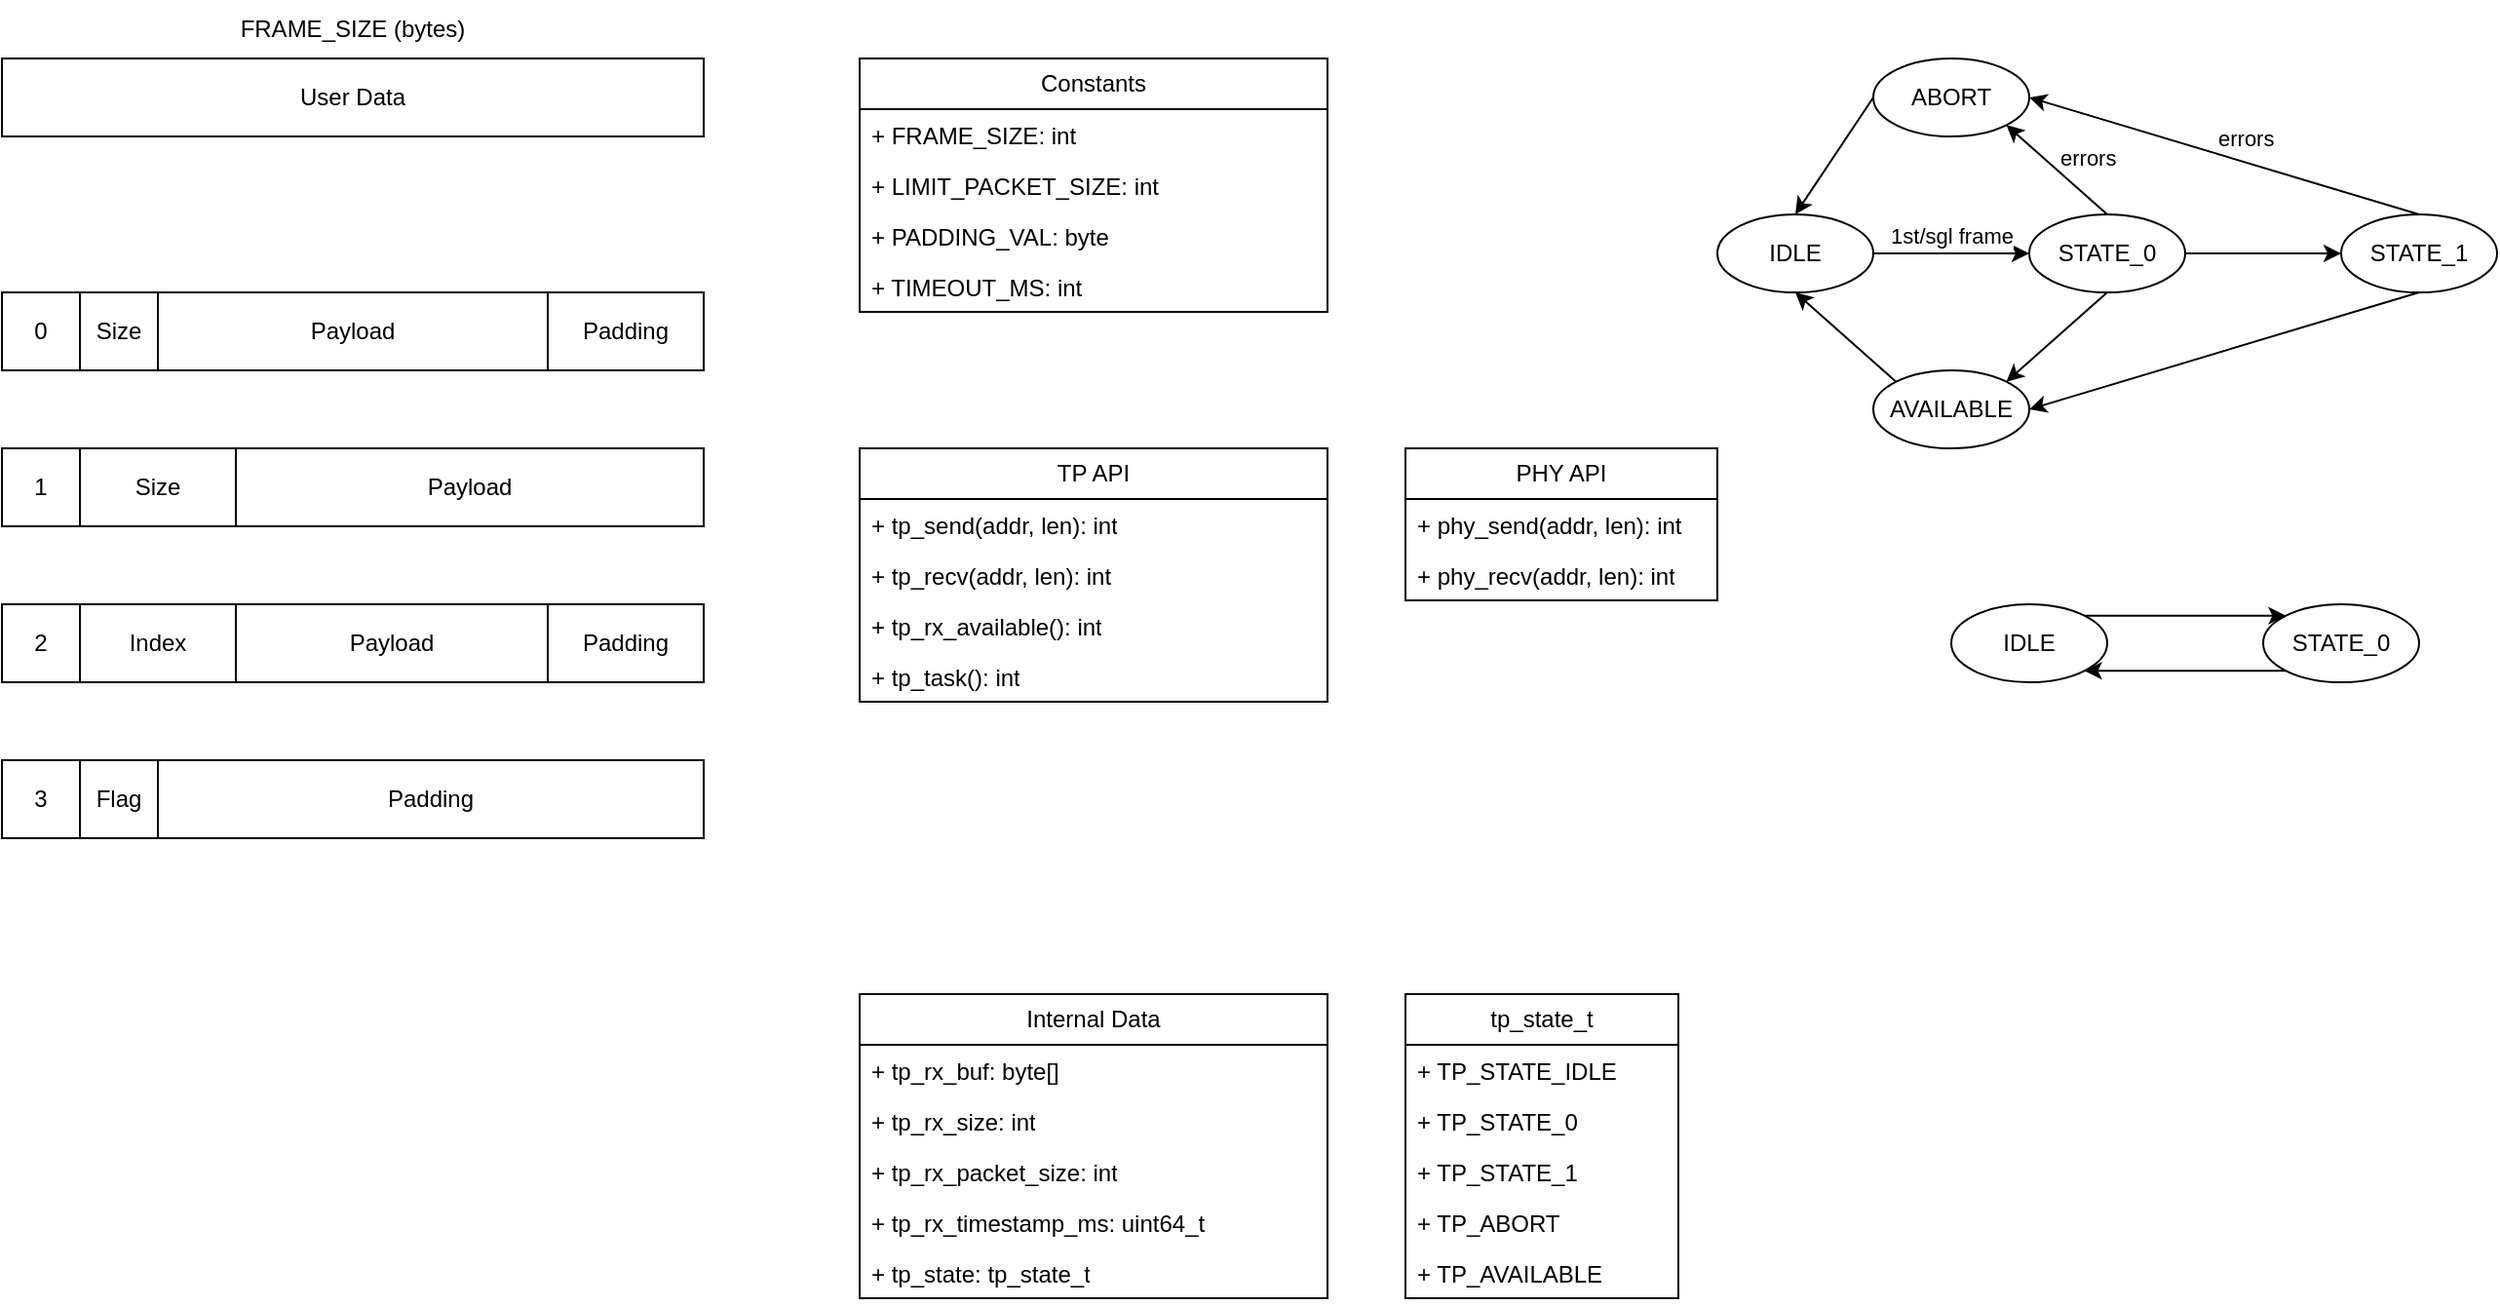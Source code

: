 <mxfile version="22.0.8" type="device">
  <diagram name="Page-1" id="VVTQXPvJjGiCOC4bbTcc">
    <mxGraphModel dx="398" dy="254" grid="1" gridSize="10" guides="1" tooltips="1" connect="1" arrows="1" fold="1" page="1" pageScale="1" pageWidth="1654" pageHeight="1169" math="0" shadow="0">
      <root>
        <mxCell id="0" />
        <mxCell id="1" parent="0" />
        <mxCell id="PA_mYQwH01xOyMPmO3M9-2" value="User Data" style="rounded=0;whiteSpace=wrap;html=1;" vertex="1" parent="1">
          <mxGeometry x="40" y="40" width="360" height="40" as="geometry" />
        </mxCell>
        <mxCell id="PA_mYQwH01xOyMPmO3M9-4" value="FRAME_SIZE (bytes)" style="text;html=1;strokeColor=none;fillColor=none;align=center;verticalAlign=middle;whiteSpace=wrap;rounded=0;" vertex="1" parent="1">
          <mxGeometry x="160" y="10" width="120" height="30" as="geometry" />
        </mxCell>
        <mxCell id="PA_mYQwH01xOyMPmO3M9-6" value="0" style="rounded=0;whiteSpace=wrap;html=1;" vertex="1" parent="1">
          <mxGeometry x="40" y="160" width="40" height="40" as="geometry" />
        </mxCell>
        <mxCell id="PA_mYQwH01xOyMPmO3M9-7" value="Size" style="rounded=0;whiteSpace=wrap;html=1;" vertex="1" parent="1">
          <mxGeometry x="80" y="160" width="40" height="40" as="geometry" />
        </mxCell>
        <mxCell id="PA_mYQwH01xOyMPmO3M9-8" value="Payload" style="rounded=0;whiteSpace=wrap;html=1;" vertex="1" parent="1">
          <mxGeometry x="120" y="160" width="200" height="40" as="geometry" />
        </mxCell>
        <mxCell id="PA_mYQwH01xOyMPmO3M9-10" value="Padding" style="rounded=0;whiteSpace=wrap;html=1;" vertex="1" parent="1">
          <mxGeometry x="320" y="160" width="80" height="40" as="geometry" />
        </mxCell>
        <mxCell id="PA_mYQwH01xOyMPmO3M9-12" value="1" style="rounded=0;whiteSpace=wrap;html=1;" vertex="1" parent="1">
          <mxGeometry x="40" y="240" width="40" height="40" as="geometry" />
        </mxCell>
        <mxCell id="PA_mYQwH01xOyMPmO3M9-13" value="Size" style="rounded=0;whiteSpace=wrap;html=1;" vertex="1" parent="1">
          <mxGeometry x="80" y="240" width="80" height="40" as="geometry" />
        </mxCell>
        <mxCell id="PA_mYQwH01xOyMPmO3M9-14" value="Payload" style="rounded=0;whiteSpace=wrap;html=1;" vertex="1" parent="1">
          <mxGeometry x="160" y="240" width="240" height="40" as="geometry" />
        </mxCell>
        <mxCell id="PA_mYQwH01xOyMPmO3M9-17" value="2" style="rounded=0;whiteSpace=wrap;html=1;" vertex="1" parent="1">
          <mxGeometry x="40" y="320" width="40" height="40" as="geometry" />
        </mxCell>
        <mxCell id="PA_mYQwH01xOyMPmO3M9-18" value="Index" style="rounded=0;whiteSpace=wrap;html=1;" vertex="1" parent="1">
          <mxGeometry x="80" y="320" width="80" height="40" as="geometry" />
        </mxCell>
        <mxCell id="PA_mYQwH01xOyMPmO3M9-19" value="Payload" style="rounded=0;whiteSpace=wrap;html=1;" vertex="1" parent="1">
          <mxGeometry x="160" y="320" width="160" height="40" as="geometry" />
        </mxCell>
        <mxCell id="PA_mYQwH01xOyMPmO3M9-20" value="Padding" style="rounded=0;whiteSpace=wrap;html=1;" vertex="1" parent="1">
          <mxGeometry x="320" y="320" width="80" height="40" as="geometry" />
        </mxCell>
        <mxCell id="PA_mYQwH01xOyMPmO3M9-21" value="Constants" style="swimlane;fontStyle=0;childLayout=stackLayout;horizontal=1;startSize=26;fillColor=none;horizontalStack=0;resizeParent=1;resizeParentMax=0;resizeLast=0;collapsible=1;marginBottom=0;whiteSpace=wrap;html=1;" vertex="1" parent="1">
          <mxGeometry x="480" y="40" width="240" height="130" as="geometry" />
        </mxCell>
        <mxCell id="PA_mYQwH01xOyMPmO3M9-22" value="+ FRAME_SIZE: int" style="text;strokeColor=none;fillColor=none;align=left;verticalAlign=top;spacingLeft=4;spacingRight=4;overflow=hidden;rotatable=0;points=[[0,0.5],[1,0.5]];portConstraint=eastwest;whiteSpace=wrap;html=1;" vertex="1" parent="PA_mYQwH01xOyMPmO3M9-21">
          <mxGeometry y="26" width="240" height="26" as="geometry" />
        </mxCell>
        <mxCell id="PA_mYQwH01xOyMPmO3M9-35" value="+ LIMIT_PACKET_SIZE: int" style="text;strokeColor=none;fillColor=none;align=left;verticalAlign=top;spacingLeft=4;spacingRight=4;overflow=hidden;rotatable=0;points=[[0,0.5],[1,0.5]];portConstraint=eastwest;whiteSpace=wrap;html=1;" vertex="1" parent="PA_mYQwH01xOyMPmO3M9-21">
          <mxGeometry y="52" width="240" height="26" as="geometry" />
        </mxCell>
        <mxCell id="PA_mYQwH01xOyMPmO3M9-30" value="+ PADDING_VAL: byte" style="text;strokeColor=none;fillColor=none;align=left;verticalAlign=top;spacingLeft=4;spacingRight=4;overflow=hidden;rotatable=0;points=[[0,0.5],[1,0.5]];portConstraint=eastwest;whiteSpace=wrap;html=1;" vertex="1" parent="PA_mYQwH01xOyMPmO3M9-21">
          <mxGeometry y="78" width="240" height="26" as="geometry" />
        </mxCell>
        <mxCell id="PA_mYQwH01xOyMPmO3M9-37" value="+ TIMEOUT_MS: int" style="text;strokeColor=none;fillColor=none;align=left;verticalAlign=top;spacingLeft=4;spacingRight=4;overflow=hidden;rotatable=0;points=[[0,0.5],[1,0.5]];portConstraint=eastwest;whiteSpace=wrap;html=1;" vertex="1" parent="PA_mYQwH01xOyMPmO3M9-21">
          <mxGeometry y="104" width="240" height="26" as="geometry" />
        </mxCell>
        <mxCell id="PA_mYQwH01xOyMPmO3M9-25" value="TP API" style="swimlane;fontStyle=0;childLayout=stackLayout;horizontal=1;startSize=26;fillColor=none;horizontalStack=0;resizeParent=1;resizeParentMax=0;resizeLast=0;collapsible=1;marginBottom=0;whiteSpace=wrap;html=1;" vertex="1" parent="1">
          <mxGeometry x="480" y="240" width="240" height="130" as="geometry" />
        </mxCell>
        <mxCell id="PA_mYQwH01xOyMPmO3M9-26" value="+ tp_send(addr, len): int" style="text;strokeColor=none;fillColor=none;align=left;verticalAlign=top;spacingLeft=4;spacingRight=4;overflow=hidden;rotatable=0;points=[[0,0.5],[1,0.5]];portConstraint=eastwest;whiteSpace=wrap;html=1;" vertex="1" parent="PA_mYQwH01xOyMPmO3M9-25">
          <mxGeometry y="26" width="240" height="26" as="geometry" />
        </mxCell>
        <mxCell id="PA_mYQwH01xOyMPmO3M9-29" value="+ tp_recv(addr, len): int" style="text;strokeColor=none;fillColor=none;align=left;verticalAlign=top;spacingLeft=4;spacingRight=4;overflow=hidden;rotatable=0;points=[[0,0.5],[1,0.5]];portConstraint=eastwest;whiteSpace=wrap;html=1;" vertex="1" parent="PA_mYQwH01xOyMPmO3M9-25">
          <mxGeometry y="52" width="240" height="26" as="geometry" />
        </mxCell>
        <mxCell id="PA_mYQwH01xOyMPmO3M9-28" value="+ tp_rx_available(): int" style="text;strokeColor=none;fillColor=none;align=left;verticalAlign=top;spacingLeft=4;spacingRight=4;overflow=hidden;rotatable=0;points=[[0,0.5],[1,0.5]];portConstraint=eastwest;whiteSpace=wrap;html=1;" vertex="1" parent="PA_mYQwH01xOyMPmO3M9-25">
          <mxGeometry y="78" width="240" height="26" as="geometry" />
        </mxCell>
        <mxCell id="PA_mYQwH01xOyMPmO3M9-27" value="+ tp_task(): int" style="text;strokeColor=none;fillColor=none;align=left;verticalAlign=top;spacingLeft=4;spacingRight=4;overflow=hidden;rotatable=0;points=[[0,0.5],[1,0.5]];portConstraint=eastwest;whiteSpace=wrap;html=1;" vertex="1" parent="PA_mYQwH01xOyMPmO3M9-25">
          <mxGeometry y="104" width="240" height="26" as="geometry" />
        </mxCell>
        <mxCell id="PA_mYQwH01xOyMPmO3M9-31" value="Internal Data" style="swimlane;fontStyle=0;childLayout=stackLayout;horizontal=1;startSize=26;fillColor=none;horizontalStack=0;resizeParent=1;resizeParentMax=0;resizeLast=0;collapsible=1;marginBottom=0;whiteSpace=wrap;html=1;" vertex="1" parent="1">
          <mxGeometry x="480" y="520" width="240" height="156" as="geometry" />
        </mxCell>
        <mxCell id="PA_mYQwH01xOyMPmO3M9-32" value="+ tp_rx_buf: byte[]" style="text;strokeColor=none;fillColor=none;align=left;verticalAlign=top;spacingLeft=4;spacingRight=4;overflow=hidden;rotatable=0;points=[[0,0.5],[1,0.5]];portConstraint=eastwest;whiteSpace=wrap;html=1;" vertex="1" parent="PA_mYQwH01xOyMPmO3M9-31">
          <mxGeometry y="26" width="240" height="26" as="geometry" />
        </mxCell>
        <mxCell id="PA_mYQwH01xOyMPmO3M9-33" value="+ tp_rx_size: int" style="text;strokeColor=none;fillColor=none;align=left;verticalAlign=top;spacingLeft=4;spacingRight=4;overflow=hidden;rotatable=0;points=[[0,0.5],[1,0.5]];portConstraint=eastwest;whiteSpace=wrap;html=1;" vertex="1" parent="PA_mYQwH01xOyMPmO3M9-31">
          <mxGeometry y="52" width="240" height="26" as="geometry" />
        </mxCell>
        <mxCell id="PA_mYQwH01xOyMPmO3M9-34" value="+ tp_rx_packet_size: int" style="text;strokeColor=none;fillColor=none;align=left;verticalAlign=top;spacingLeft=4;spacingRight=4;overflow=hidden;rotatable=0;points=[[0,0.5],[1,0.5]];portConstraint=eastwest;whiteSpace=wrap;html=1;" vertex="1" parent="PA_mYQwH01xOyMPmO3M9-31">
          <mxGeometry y="78" width="240" height="26" as="geometry" />
        </mxCell>
        <mxCell id="PA_mYQwH01xOyMPmO3M9-36" value="+ tp_rx_timestamp_ms: uint64_t" style="text;strokeColor=none;fillColor=none;align=left;verticalAlign=top;spacingLeft=4;spacingRight=4;overflow=hidden;rotatable=0;points=[[0,0.5],[1,0.5]];portConstraint=eastwest;whiteSpace=wrap;html=1;" vertex="1" parent="PA_mYQwH01xOyMPmO3M9-31">
          <mxGeometry y="104" width="240" height="26" as="geometry" />
        </mxCell>
        <mxCell id="PA_mYQwH01xOyMPmO3M9-38" value="+ tp_state:&amp;nbsp;tp_state_t" style="text;strokeColor=none;fillColor=none;align=left;verticalAlign=top;spacingLeft=4;spacingRight=4;overflow=hidden;rotatable=0;points=[[0,0.5],[1,0.5]];portConstraint=eastwest;whiteSpace=wrap;html=1;" vertex="1" parent="PA_mYQwH01xOyMPmO3M9-31">
          <mxGeometry y="130" width="240" height="26" as="geometry" />
        </mxCell>
        <mxCell id="PA_mYQwH01xOyMPmO3M9-39" value="tp_state_t" style="swimlane;fontStyle=0;childLayout=stackLayout;horizontal=1;startSize=26;fillColor=none;horizontalStack=0;resizeParent=1;resizeParentMax=0;resizeLast=0;collapsible=1;marginBottom=0;whiteSpace=wrap;html=1;" vertex="1" parent="1">
          <mxGeometry x="760" y="520" width="140" height="156" as="geometry" />
        </mxCell>
        <mxCell id="PA_mYQwH01xOyMPmO3M9-40" value="+ TP_STATE_IDLE" style="text;strokeColor=none;fillColor=none;align=left;verticalAlign=top;spacingLeft=4;spacingRight=4;overflow=hidden;rotatable=0;points=[[0,0.5],[1,0.5]];portConstraint=eastwest;whiteSpace=wrap;html=1;" vertex="1" parent="PA_mYQwH01xOyMPmO3M9-39">
          <mxGeometry y="26" width="140" height="26" as="geometry" />
        </mxCell>
        <mxCell id="PA_mYQwH01xOyMPmO3M9-41" value="+ TP_STATE_0" style="text;strokeColor=none;fillColor=none;align=left;verticalAlign=top;spacingLeft=4;spacingRight=4;overflow=hidden;rotatable=0;points=[[0,0.5],[1,0.5]];portConstraint=eastwest;whiteSpace=wrap;html=1;" vertex="1" parent="PA_mYQwH01xOyMPmO3M9-39">
          <mxGeometry y="52" width="140" height="26" as="geometry" />
        </mxCell>
        <mxCell id="PA_mYQwH01xOyMPmO3M9-43" value="+ TP_STATE_1" style="text;strokeColor=none;fillColor=none;align=left;verticalAlign=top;spacingLeft=4;spacingRight=4;overflow=hidden;rotatable=0;points=[[0,0.5],[1,0.5]];portConstraint=eastwest;whiteSpace=wrap;html=1;" vertex="1" parent="PA_mYQwH01xOyMPmO3M9-39">
          <mxGeometry y="78" width="140" height="26" as="geometry" />
        </mxCell>
        <mxCell id="PA_mYQwH01xOyMPmO3M9-65" value="+ TP_ABORT" style="text;strokeColor=none;fillColor=none;align=left;verticalAlign=top;spacingLeft=4;spacingRight=4;overflow=hidden;rotatable=0;points=[[0,0.5],[1,0.5]];portConstraint=eastwest;whiteSpace=wrap;html=1;" vertex="1" parent="PA_mYQwH01xOyMPmO3M9-39">
          <mxGeometry y="104" width="140" height="26" as="geometry" />
        </mxCell>
        <mxCell id="PA_mYQwH01xOyMPmO3M9-66" value="+ TP_AVAILABLE" style="text;strokeColor=none;fillColor=none;align=left;verticalAlign=top;spacingLeft=4;spacingRight=4;overflow=hidden;rotatable=0;points=[[0,0.5],[1,0.5]];portConstraint=eastwest;whiteSpace=wrap;html=1;" vertex="1" parent="PA_mYQwH01xOyMPmO3M9-39">
          <mxGeometry y="130" width="140" height="26" as="geometry" />
        </mxCell>
        <mxCell id="PA_mYQwH01xOyMPmO3M9-44" value="IDLE" style="ellipse;whiteSpace=wrap;html=1;" vertex="1" parent="1">
          <mxGeometry x="920" y="120" width="80" height="40" as="geometry" />
        </mxCell>
        <mxCell id="PA_mYQwH01xOyMPmO3M9-57" value="errors" style="rounded=0;orthogonalLoop=1;jettySize=auto;html=1;entryX=1;entryY=1;entryDx=0;entryDy=0;align=left;exitX=0.5;exitY=0;exitDx=0;exitDy=0;verticalAlign=bottom;" edge="1" parent="1" source="PA_mYQwH01xOyMPmO3M9-45" target="PA_mYQwH01xOyMPmO3M9-56">
          <mxGeometry x="-0.063" y="2" relative="1" as="geometry">
            <mxPoint as="offset" />
          </mxGeometry>
        </mxCell>
        <mxCell id="PA_mYQwH01xOyMPmO3M9-45" value="STATE_0" style="ellipse;whiteSpace=wrap;html=1;" vertex="1" parent="1">
          <mxGeometry x="1080" y="120" width="80" height="40" as="geometry" />
        </mxCell>
        <mxCell id="PA_mYQwH01xOyMPmO3M9-49" value="1st/sgl frame" style="endArrow=classic;html=1;rounded=0;exitX=1;exitY=0.5;exitDx=0;exitDy=0;entryX=0;entryY=0.5;entryDx=0;entryDy=0;verticalAlign=bottom;" edge="1" parent="1" source="PA_mYQwH01xOyMPmO3M9-44" target="PA_mYQwH01xOyMPmO3M9-45">
          <mxGeometry width="50" height="50" relative="1" as="geometry">
            <mxPoint x="1100" y="230" as="sourcePoint" />
            <mxPoint x="1150" y="180" as="targetPoint" />
            <mxPoint as="offset" />
          </mxGeometry>
        </mxCell>
        <mxCell id="PA_mYQwH01xOyMPmO3M9-50" value="" style="endArrow=classic;html=1;rounded=0;entryX=0.5;entryY=1;entryDx=0;entryDy=0;exitX=0;exitY=0;exitDx=0;exitDy=0;" edge="1" parent="1" source="PA_mYQwH01xOyMPmO3M9-51" target="PA_mYQwH01xOyMPmO3M9-44">
          <mxGeometry width="50" height="50" relative="1" as="geometry">
            <mxPoint x="1100" y="230" as="sourcePoint" />
            <mxPoint x="1150" y="180" as="targetPoint" />
          </mxGeometry>
        </mxCell>
        <mxCell id="PA_mYQwH01xOyMPmO3M9-51" value="AVAILABLE" style="ellipse;whiteSpace=wrap;html=1;" vertex="1" parent="1">
          <mxGeometry x="1000" y="200" width="80" height="40" as="geometry" />
        </mxCell>
        <mxCell id="PA_mYQwH01xOyMPmO3M9-52" value="" style="endArrow=classic;html=1;rounded=0;entryX=1;entryY=0;entryDx=0;entryDy=0;exitX=0.5;exitY=1;exitDx=0;exitDy=0;" edge="1" parent="1" source="PA_mYQwH01xOyMPmO3M9-45" target="PA_mYQwH01xOyMPmO3M9-51">
          <mxGeometry width="50" height="50" relative="1" as="geometry">
            <mxPoint x="1100" y="230" as="sourcePoint" />
            <mxPoint x="1150" y="180" as="targetPoint" />
          </mxGeometry>
        </mxCell>
        <mxCell id="PA_mYQwH01xOyMPmO3M9-58" value="errors" style="rounded=0;orthogonalLoop=1;jettySize=auto;html=1;entryX=1;entryY=0.5;entryDx=0;entryDy=0;exitX=0.5;exitY=0;exitDx=0;exitDy=0;align=left;verticalAlign=bottom;" edge="1" parent="1" source="PA_mYQwH01xOyMPmO3M9-53" target="PA_mYQwH01xOyMPmO3M9-56">
          <mxGeometry x="0.044" y="1" relative="1" as="geometry">
            <mxPoint as="offset" />
          </mxGeometry>
        </mxCell>
        <mxCell id="PA_mYQwH01xOyMPmO3M9-53" value="STATE_1" style="ellipse;whiteSpace=wrap;html=1;" vertex="1" parent="1">
          <mxGeometry x="1240" y="120" width="80" height="40" as="geometry" />
        </mxCell>
        <mxCell id="PA_mYQwH01xOyMPmO3M9-54" value="" style="endArrow=classic;html=1;rounded=0;entryX=0;entryY=0.5;entryDx=0;entryDy=0;exitX=1;exitY=0.5;exitDx=0;exitDy=0;" edge="1" parent="1" source="PA_mYQwH01xOyMPmO3M9-45" target="PA_mYQwH01xOyMPmO3M9-53">
          <mxGeometry width="50" height="50" relative="1" as="geometry">
            <mxPoint x="1100" y="230" as="sourcePoint" />
            <mxPoint x="1150" y="180" as="targetPoint" />
          </mxGeometry>
        </mxCell>
        <mxCell id="PA_mYQwH01xOyMPmO3M9-55" value="" style="endArrow=classic;html=1;rounded=0;entryX=1;entryY=0.5;entryDx=0;entryDy=0;exitX=0.5;exitY=1;exitDx=0;exitDy=0;" edge="1" parent="1" source="PA_mYQwH01xOyMPmO3M9-53" target="PA_mYQwH01xOyMPmO3M9-51">
          <mxGeometry width="50" height="50" relative="1" as="geometry">
            <mxPoint x="1100" y="230" as="sourcePoint" />
            <mxPoint x="1150" y="180" as="targetPoint" />
          </mxGeometry>
        </mxCell>
        <mxCell id="PA_mYQwH01xOyMPmO3M9-59" style="rounded=0;orthogonalLoop=1;jettySize=auto;html=1;entryX=0.5;entryY=0;entryDx=0;entryDy=0;exitX=0;exitY=0.5;exitDx=0;exitDy=0;" edge="1" parent="1" source="PA_mYQwH01xOyMPmO3M9-56" target="PA_mYQwH01xOyMPmO3M9-44">
          <mxGeometry relative="1" as="geometry" />
        </mxCell>
        <mxCell id="PA_mYQwH01xOyMPmO3M9-56" value="ABORT" style="ellipse;whiteSpace=wrap;html=1;" vertex="1" parent="1">
          <mxGeometry x="1000" y="40" width="80" height="40" as="geometry" />
        </mxCell>
        <mxCell id="PA_mYQwH01xOyMPmO3M9-67" value="PHY API" style="swimlane;fontStyle=0;childLayout=stackLayout;horizontal=1;startSize=26;fillColor=none;horizontalStack=0;resizeParent=1;resizeParentMax=0;resizeLast=0;collapsible=1;marginBottom=0;whiteSpace=wrap;html=1;" vertex="1" parent="1">
          <mxGeometry x="760" y="240" width="160" height="78" as="geometry" />
        </mxCell>
        <mxCell id="PA_mYQwH01xOyMPmO3M9-68" value="+ phy_send(addr, len): int" style="text;strokeColor=none;fillColor=none;align=left;verticalAlign=top;spacingLeft=4;spacingRight=4;overflow=hidden;rotatable=0;points=[[0,0.5],[1,0.5]];portConstraint=eastwest;whiteSpace=wrap;html=1;" vertex="1" parent="PA_mYQwH01xOyMPmO3M9-67">
          <mxGeometry y="26" width="160" height="26" as="geometry" />
        </mxCell>
        <mxCell id="PA_mYQwH01xOyMPmO3M9-69" value="+ phy_recv(addr, len): int" style="text;strokeColor=none;fillColor=none;align=left;verticalAlign=top;spacingLeft=4;spacingRight=4;overflow=hidden;rotatable=0;points=[[0,0.5],[1,0.5]];portConstraint=eastwest;whiteSpace=wrap;html=1;" vertex="1" parent="PA_mYQwH01xOyMPmO3M9-67">
          <mxGeometry y="52" width="160" height="26" as="geometry" />
        </mxCell>
        <mxCell id="PA_mYQwH01xOyMPmO3M9-76" value="3" style="rounded=0;whiteSpace=wrap;html=1;" vertex="1" parent="1">
          <mxGeometry x="40" y="400" width="40" height="40" as="geometry" />
        </mxCell>
        <mxCell id="PA_mYQwH01xOyMPmO3M9-77" value="Flag" style="rounded=0;whiteSpace=wrap;html=1;" vertex="1" parent="1">
          <mxGeometry x="80" y="400" width="40" height="40" as="geometry" />
        </mxCell>
        <mxCell id="PA_mYQwH01xOyMPmO3M9-78" value="Padding" style="rounded=0;whiteSpace=wrap;html=1;" vertex="1" parent="1">
          <mxGeometry x="120" y="400" width="280" height="40" as="geometry" />
        </mxCell>
        <mxCell id="PA_mYQwH01xOyMPmO3M9-82" style="rounded=0;orthogonalLoop=1;jettySize=auto;html=1;entryX=0;entryY=0;entryDx=0;entryDy=0;exitX=1;exitY=0;exitDx=0;exitDy=0;" edge="1" parent="1" source="PA_mYQwH01xOyMPmO3M9-80" target="PA_mYQwH01xOyMPmO3M9-81">
          <mxGeometry relative="1" as="geometry" />
        </mxCell>
        <mxCell id="PA_mYQwH01xOyMPmO3M9-80" value="IDLE" style="ellipse;whiteSpace=wrap;html=1;" vertex="1" parent="1">
          <mxGeometry x="1040" y="320" width="80" height="40" as="geometry" />
        </mxCell>
        <mxCell id="PA_mYQwH01xOyMPmO3M9-83" style="rounded=0;orthogonalLoop=1;jettySize=auto;html=1;entryX=1;entryY=1;entryDx=0;entryDy=0;exitX=0;exitY=1;exitDx=0;exitDy=0;" edge="1" parent="1" source="PA_mYQwH01xOyMPmO3M9-81" target="PA_mYQwH01xOyMPmO3M9-80">
          <mxGeometry relative="1" as="geometry" />
        </mxCell>
        <mxCell id="PA_mYQwH01xOyMPmO3M9-81" value="STATE_0" style="ellipse;whiteSpace=wrap;html=1;" vertex="1" parent="1">
          <mxGeometry x="1200" y="320" width="80" height="40" as="geometry" />
        </mxCell>
      </root>
    </mxGraphModel>
  </diagram>
</mxfile>
